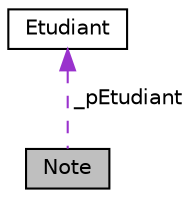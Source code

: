 digraph "Note"
{
  edge [fontname="Helvetica",fontsize="10",labelfontname="Helvetica",labelfontsize="10"];
  node [fontname="Helvetica",fontsize="10",shape=record];
  Node1 [label="Note",height=0.2,width=0.4,color="black", fillcolor="grey75", style="filled" fontcolor="black"];
  Node2 -> Node1 [dir="back",color="darkorchid3",fontsize="10",style="dashed",label=" _pEtudiant" ,fontname="Helvetica"];
  Node2 [label="Etudiant",height=0.2,width=0.4,color="black", fillcolor="white", style="filled",URL="$class_etudiant.html",tooltip="Correspond à un élève dans une Section."];
}
